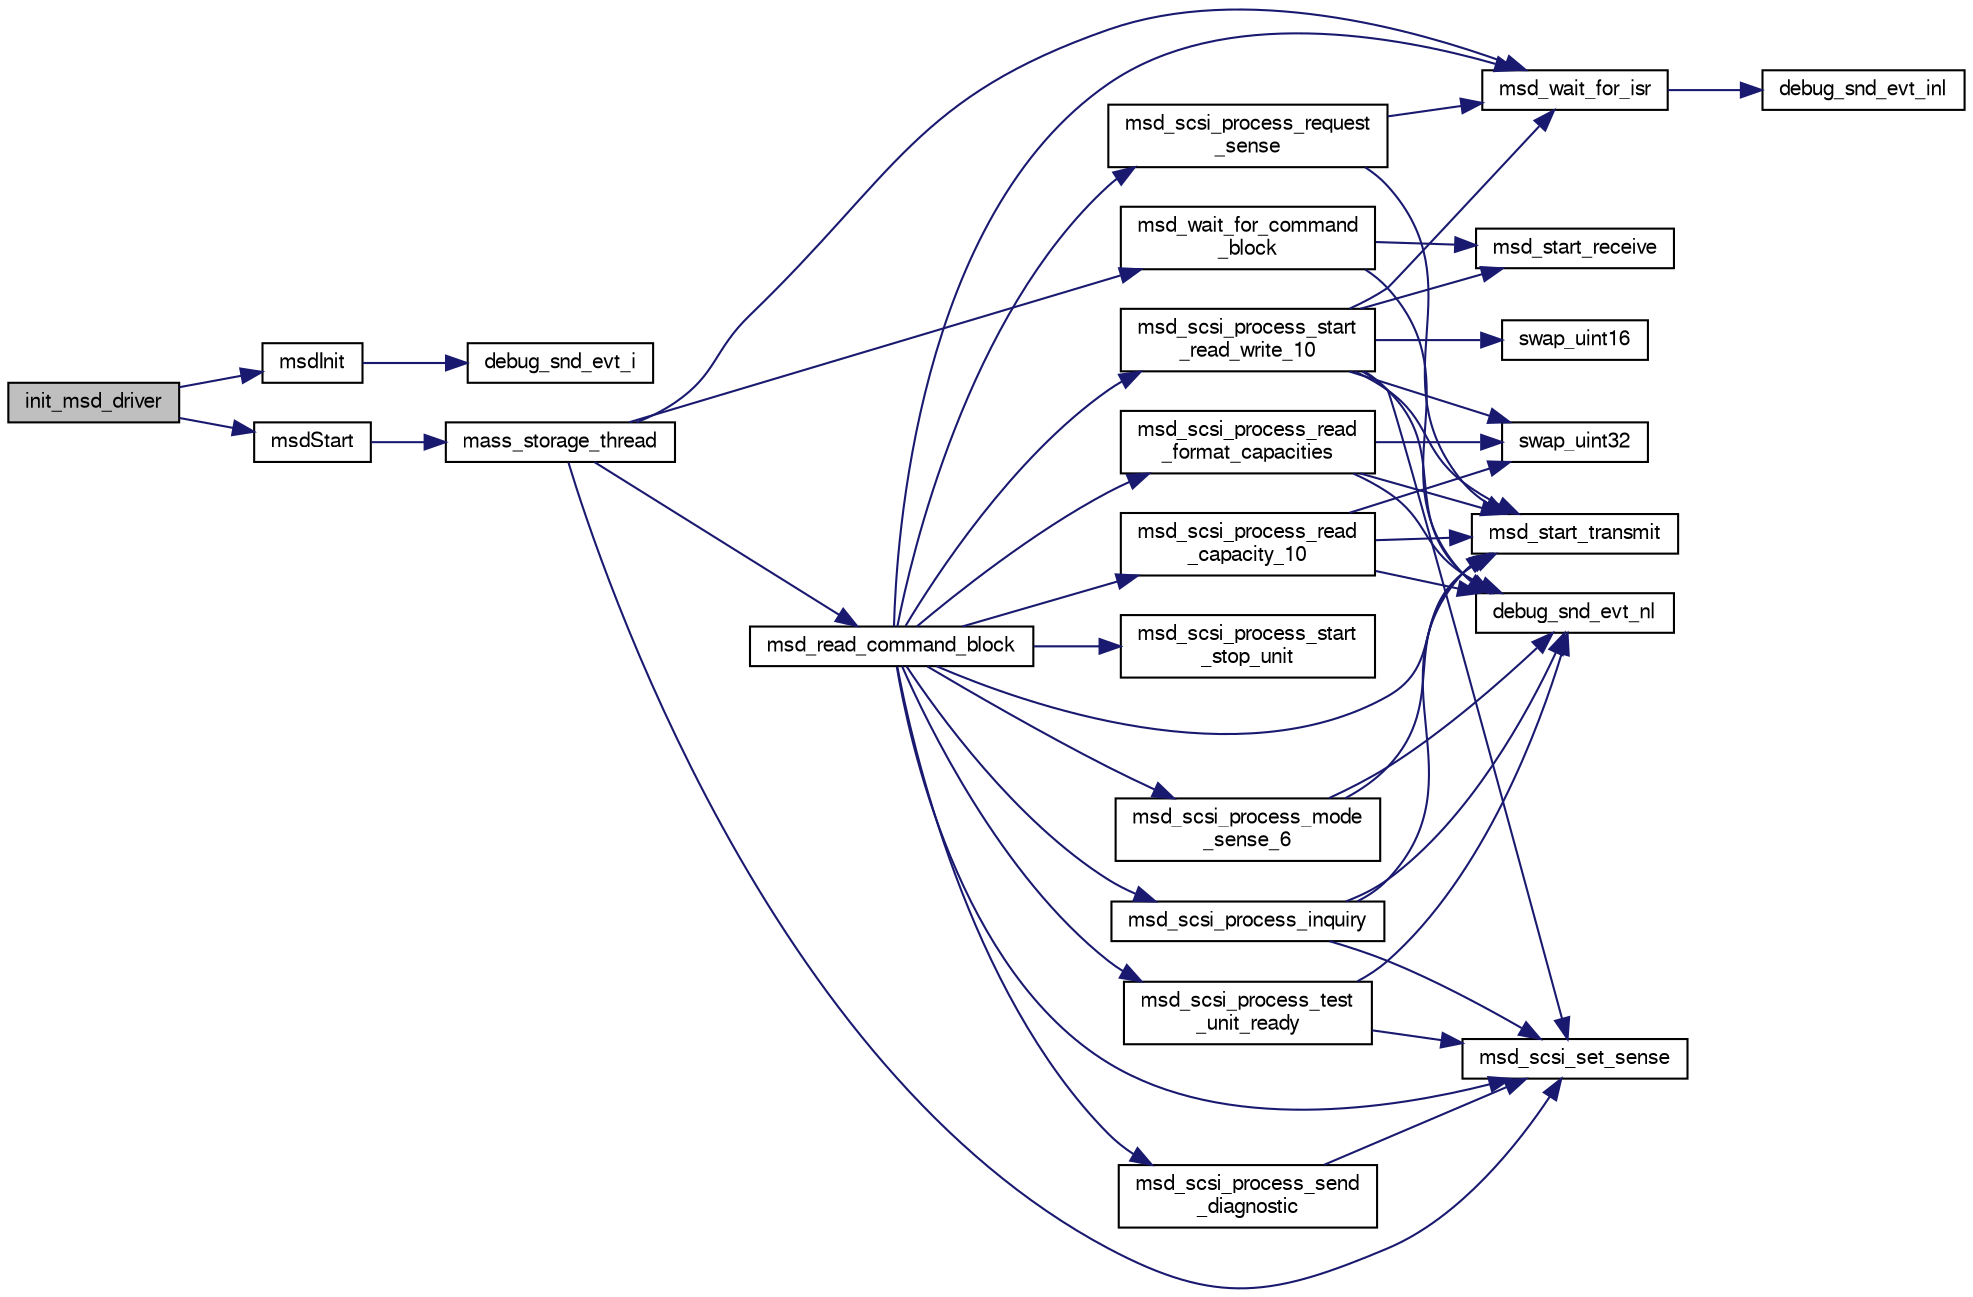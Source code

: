 digraph "init_msd_driver"
{
  edge [fontname="FreeSans",fontsize="10",labelfontname="FreeSans",labelfontsize="10"];
  node [fontname="FreeSans",fontsize="10",shape=record];
  rankdir="LR";
  Node1 [label="init_msd_driver",height=0.2,width=0.4,color="black", fillcolor="grey75", style="filled", fontcolor="black"];
  Node1 -> Node2 [color="midnightblue",fontsize="10",style="solid",fontname="FreeSans"];
  Node2 [label="msdInit",height=0.2,width=0.4,color="black", fillcolor="white", style="filled",URL="$usb__msd_8c.html#a9030d48fbe74f8689d41984bd08edf51",tooltip="Initializse a USB mass storage driver. "];
  Node2 -> Node3 [color="midnightblue",fontsize="10",style="solid",fontname="FreeSans"];
  Node3 [label="debug_snd_evt_i",height=0.2,width=0.4,color="black", fillcolor="white", style="filled",URL="$usb__msd_8c.html#a218498e8fe29b8470ad71b25f61ca783"];
  Node1 -> Node4 [color="midnightblue",fontsize="10",style="solid",fontname="FreeSans"];
  Node4 [label="msdStart",height=0.2,width=0.4,color="black", fillcolor="white", style="filled",URL="$usb__msd_8c.html#a7889b266f8bf0e0063afd3546cd02439",tooltip="Starts a USB mass storage driver. "];
  Node4 -> Node5 [color="midnightblue",fontsize="10",style="solid",fontname="FreeSans"];
  Node5 [label="mass_storage_thread",height=0.2,width=0.4,color="black", fillcolor="white", style="filled",URL="$usb__msd_8c.html#afae8af1112e8706a2abac1033b431d1a",tooltip="Mass storage thread that processes commands. "];
  Node5 -> Node6 [color="midnightblue",fontsize="10",style="solid",fontname="FreeSans"];
  Node6 [label="msd_wait_for_isr",height=0.2,width=0.4,color="black", fillcolor="white", style="filled",URL="$usb__msd_8c.html#a3b8762ec274b71960bc00505e3668ed5",tooltip="Wait until the end-point interrupt handler has been called. "];
  Node6 -> Node7 [color="midnightblue",fontsize="10",style="solid",fontname="FreeSans"];
  Node7 [label="debug_snd_evt_inl",height=0.2,width=0.4,color="black", fillcolor="white", style="filled",URL="$usb__msd_8c.html#a24a678ea6bcd105c46f97ccc813d146b"];
  Node5 -> Node8 [color="midnightblue",fontsize="10",style="solid",fontname="FreeSans"];
  Node8 [label="msd_scsi_set_sense",height=0.2,width=0.4,color="black", fillcolor="white", style="filled",URL="$usb__msd_8c.html#a9eccc1c15eed8fd3b53c7692c2b359b1",tooltip="Changes the SCSI sense information. "];
  Node5 -> Node9 [color="midnightblue",fontsize="10",style="solid",fontname="FreeSans"];
  Node9 [label="msd_wait_for_command\l_block",height=0.2,width=0.4,color="black", fillcolor="white", style="filled",URL="$usb__msd_8c.html#aa1850fad33df3daf4aee4757e87be5b3",tooltip="Waits for a new command block. "];
  Node9 -> Node10 [color="midnightblue",fontsize="10",style="solid",fontname="FreeSans"];
  Node10 [label="debug_snd_evt_nl",height=0.2,width=0.4,color="black", fillcolor="white", style="filled",URL="$usb__msd_8c.html#ad07c9360f29e619d5e4d4e9e4b28cb3d"];
  Node9 -> Node11 [color="midnightblue",fontsize="10",style="solid",fontname="FreeSans"];
  Node11 [label="msd_start_receive",height=0.2,width=0.4,color="black", fillcolor="white", style="filled",URL="$usb__msd_8c.html#a9f5b2ca0047c96b2b13cb1d89ba3fc73",tooltip="Starts receiving data. "];
  Node5 -> Node12 [color="midnightblue",fontsize="10",style="solid",fontname="FreeSans"];
  Node12 [label="msd_read_command_block",height=0.2,width=0.4,color="black", fillcolor="white", style="filled",URL="$usb__msd_8c.html#aae86072280e1c9c74809a1657712bc8b",tooltip="Reads a newly received command block. "];
  Node12 -> Node8 [color="midnightblue",fontsize="10",style="solid",fontname="FreeSans"];
  Node12 -> Node13 [color="midnightblue",fontsize="10",style="solid",fontname="FreeSans"];
  Node13 [label="msd_scsi_process_test\l_unit_ready",height=0.2,width=0.4,color="black", fillcolor="white", style="filled",URL="$usb__msd_8c.html#ad782b2c1e3b1a66863b39eab0a301b2d",tooltip="Processes a TEST_UNIT_READY SCSI command. "];
  Node13 -> Node10 [color="midnightblue",fontsize="10",style="solid",fontname="FreeSans"];
  Node13 -> Node8 [color="midnightblue",fontsize="10",style="solid",fontname="FreeSans"];
  Node12 -> Node14 [color="midnightblue",fontsize="10",style="solid",fontname="FreeSans"];
  Node14 [label="msd_scsi_process_inquiry",height=0.2,width=0.4,color="black", fillcolor="white", style="filled",URL="$usb__msd_8c.html#a48c18c077f1b99cd4f0530f8b02007fc",tooltip="Processes an INQUIRY SCSI command. "];
  Node14 -> Node10 [color="midnightblue",fontsize="10",style="solid",fontname="FreeSans"];
  Node14 -> Node15 [color="midnightblue",fontsize="10",style="solid",fontname="FreeSans"];
  Node15 [label="msd_start_transmit",height=0.2,width=0.4,color="black", fillcolor="white", style="filled",URL="$usb__msd_8c.html#a0074e59868c631d2f665ee9d32e316cd",tooltip="Starts sending data. "];
  Node14 -> Node8 [color="midnightblue",fontsize="10",style="solid",fontname="FreeSans"];
  Node12 -> Node16 [color="midnightblue",fontsize="10",style="solid",fontname="FreeSans"];
  Node16 [label="msd_scsi_process_request\l_sense",height=0.2,width=0.4,color="black", fillcolor="white", style="filled",URL="$usb__msd_8c.html#adcf34e8664fce2f0676aa631a73e53f3",tooltip="Processes a REQUEST_SENSE SCSI command. "];
  Node16 -> Node15 [color="midnightblue",fontsize="10",style="solid",fontname="FreeSans"];
  Node16 -> Node6 [color="midnightblue",fontsize="10",style="solid",fontname="FreeSans"];
  Node12 -> Node17 [color="midnightblue",fontsize="10",style="solid",fontname="FreeSans"];
  Node17 [label="msd_scsi_process_read\l_capacity_10",height=0.2,width=0.4,color="black", fillcolor="white", style="filled",URL="$usb__msd_8c.html#a8ebbd37f54610b397906cd1166e978b3",tooltip="Processes a READ_CAPACITY_10 SCSI command. "];
  Node17 -> Node10 [color="midnightblue",fontsize="10",style="solid",fontname="FreeSans"];
  Node17 -> Node18 [color="midnightblue",fontsize="10",style="solid",fontname="FreeSans"];
  Node18 [label="swap_uint32",height=0.2,width=0.4,color="black", fillcolor="white", style="filled",URL="$usb__msd_8c.html#a2c58af6d9b07129480e5c5c8f47a588a",tooltip="Byte-swap a 32 bits unsigned integer. "];
  Node17 -> Node15 [color="midnightblue",fontsize="10",style="solid",fontname="FreeSans"];
  Node12 -> Node19 [color="midnightblue",fontsize="10",style="solid",fontname="FreeSans"];
  Node19 [label="msd_scsi_process_start\l_read_write_10",height=0.2,width=0.4,color="black", fillcolor="white", style="filled",URL="$usb__msd_8c.html#a7da9e934287148f0383b353ea8418318",tooltip="Processes a READ_WRITE_10 SCSI command. "];
  Node19 -> Node10 [color="midnightblue",fontsize="10",style="solid",fontname="FreeSans"];
  Node19 -> Node8 [color="midnightblue",fontsize="10",style="solid",fontname="FreeSans"];
  Node19 -> Node18 [color="midnightblue",fontsize="10",style="solid",fontname="FreeSans"];
  Node19 -> Node20 [color="midnightblue",fontsize="10",style="solid",fontname="FreeSans"];
  Node20 [label="swap_uint16",height=0.2,width=0.4,color="black", fillcolor="white", style="filled",URL="$usb__msd_8c.html#a4676adea8c569b096bc971c208256e61",tooltip="Byte-swap a 16 bits unsigned integer. "];
  Node19 -> Node11 [color="midnightblue",fontsize="10",style="solid",fontname="FreeSans"];
  Node19 -> Node6 [color="midnightblue",fontsize="10",style="solid",fontname="FreeSans"];
  Node19 -> Node15 [color="midnightblue",fontsize="10",style="solid",fontname="FreeSans"];
  Node12 -> Node21 [color="midnightblue",fontsize="10",style="solid",fontname="FreeSans"];
  Node21 [label="msd_scsi_process_send\l_diagnostic",height=0.2,width=0.4,color="black", fillcolor="white", style="filled",URL="$usb__msd_8c.html#adde97b16d8281aeca3a016ce27fd4c24",tooltip="Processes a SEND_DIAGNOSTIC SCSI command. "];
  Node21 -> Node8 [color="midnightblue",fontsize="10",style="solid",fontname="FreeSans"];
  Node12 -> Node22 [color="midnightblue",fontsize="10",style="solid",fontname="FreeSans"];
  Node22 [label="msd_scsi_process_mode\l_sense_6",height=0.2,width=0.4,color="black", fillcolor="white", style="filled",URL="$usb__msd_8c.html#a751915d3ec433652970157ec1602eab4",tooltip="Processes a MODE_SENSE_6 SCSI command. "];
  Node22 -> Node10 [color="midnightblue",fontsize="10",style="solid",fontname="FreeSans"];
  Node22 -> Node15 [color="midnightblue",fontsize="10",style="solid",fontname="FreeSans"];
  Node12 -> Node23 [color="midnightblue",fontsize="10",style="solid",fontname="FreeSans"];
  Node23 [label="msd_scsi_process_start\l_stop_unit",height=0.2,width=0.4,color="black", fillcolor="white", style="filled",URL="$usb__msd_8c.html#a9af0f1fa6a97cdd8d2c117fc7671aea0",tooltip="Processes a START_STOP_UNIT SCSI command. "];
  Node12 -> Node24 [color="midnightblue",fontsize="10",style="solid",fontname="FreeSans"];
  Node24 [label="msd_scsi_process_read\l_format_capacities",height=0.2,width=0.4,color="black", fillcolor="white", style="filled",URL="$usb__msd_8c.html#accb6f6c3de04140ad134fa859874f48e",tooltip="Processes a READ_FORMAT_CAPACITIES SCSI command. "];
  Node24 -> Node10 [color="midnightblue",fontsize="10",style="solid",fontname="FreeSans"];
  Node24 -> Node18 [color="midnightblue",fontsize="10",style="solid",fontname="FreeSans"];
  Node24 -> Node15 [color="midnightblue",fontsize="10",style="solid",fontname="FreeSans"];
  Node12 -> Node6 [color="midnightblue",fontsize="10",style="solid",fontname="FreeSans"];
  Node12 -> Node15 [color="midnightblue",fontsize="10",style="solid",fontname="FreeSans"];
}
